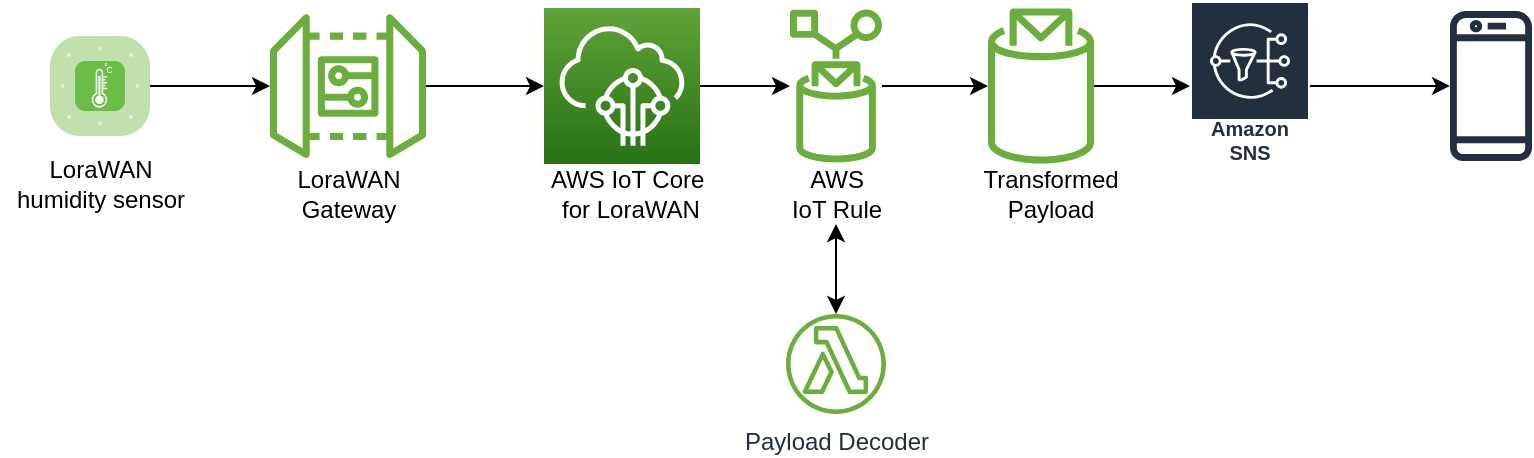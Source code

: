 <mxfile version="15.5.6" type="device"><diagram id="AFhJk1Z12_l0paP1t68Z" name="Page-1"><mxGraphModel dx="1113" dy="449" grid="1" gridSize="10" guides="1" tooltips="1" connect="1" arrows="1" fold="1" page="1" pageScale="1" pageWidth="583" pageHeight="827" math="0" shadow="0"><root><mxCell id="0"/><mxCell id="1" parent="0"/><mxCell id="7V9IqTbgMvWLC0ZeTxu6-16" style="edgeStyle=orthogonalEdgeStyle;rounded=0;orthogonalLoop=1;jettySize=auto;html=1;" edge="1" parent="1" source="7V9IqTbgMvWLC0ZeTxu6-1" target="7V9IqTbgMvWLC0ZeTxu6-5"><mxGeometry relative="1" as="geometry"/></mxCell><mxCell id="7V9IqTbgMvWLC0ZeTxu6-1" value="" style="sketch=0;outlineConnect=0;fontColor=#232F3E;gradientColor=none;fillColor=#6CAE3E;strokeColor=none;dashed=0;verticalLabelPosition=bottom;verticalAlign=top;align=center;html=1;fontSize=12;fontStyle=0;aspect=fixed;pointerEvents=1;shape=mxgraph.aws4.iot_device_gateway;" vertex="1" parent="1"><mxGeometry x="-120" y="77" width="78" height="78" as="geometry"/></mxCell><mxCell id="7V9IqTbgMvWLC0ZeTxu6-15" style="edgeStyle=orthogonalEdgeStyle;rounded=0;orthogonalLoop=1;jettySize=auto;html=1;" edge="1" parent="1" source="7V9IqTbgMvWLC0ZeTxu6-3" target="7V9IqTbgMvWLC0ZeTxu6-1"><mxGeometry relative="1" as="geometry"/></mxCell><mxCell id="7V9IqTbgMvWLC0ZeTxu6-3" value="" style="verticalLabelPosition=bottom;sketch=0;html=1;fillColor=#6ABD46;strokeColor=#ffffff;verticalAlign=top;align=center;points=[[0.085,0.085,0],[0.915,0.085,0],[0.915,0.915,0],[0.085,0.915,0],[0.25,0,0],[0.5,0,0],[0.75,0,0],[1,0.25,0],[1,0.5,0],[1,0.75,0],[0.75,1,0],[0.5,1,0],[0.25,1,0],[0,0.75,0],[0,0.5,0],[0,0.25,0]];pointerEvents=1;shape=mxgraph.cisco_safe.compositeIcon;bgIcon=mxgraph.cisco_safe.architecture.generic_appliance;resIcon=mxgraph.cisco_safe.architecture.sensor;" vertex="1" parent="1"><mxGeometry x="-230" y="91" width="50" height="50" as="geometry"/></mxCell><mxCell id="7V9IqTbgMvWLC0ZeTxu6-4" value="LoraWAN &lt;br&gt;humidity sensor" style="text;html=1;align=center;verticalAlign=middle;resizable=0;points=[];autosize=1;strokeColor=none;fillColor=none;" vertex="1" parent="1"><mxGeometry x="-255" y="150" width="100" height="30" as="geometry"/></mxCell><mxCell id="7V9IqTbgMvWLC0ZeTxu6-17" style="edgeStyle=orthogonalEdgeStyle;rounded=0;orthogonalLoop=1;jettySize=auto;html=1;" edge="1" parent="1" source="7V9IqTbgMvWLC0ZeTxu6-5" target="7V9IqTbgMvWLC0ZeTxu6-8"><mxGeometry relative="1" as="geometry"/></mxCell><mxCell id="7V9IqTbgMvWLC0ZeTxu6-5" value="" style="sketch=0;points=[[0,0,0],[0.25,0,0],[0.5,0,0],[0.75,0,0],[1,0,0],[0,1,0],[0.25,1,0],[0.5,1,0],[0.75,1,0],[1,1,0],[0,0.25,0],[0,0.5,0],[0,0.75,0],[1,0.25,0],[1,0.5,0],[1,0.75,0]];outlineConnect=0;fontColor=#232F3E;gradientColor=#60A337;gradientDirection=north;fillColor=#277116;strokeColor=#ffffff;dashed=0;verticalLabelPosition=bottom;verticalAlign=top;align=center;html=1;fontSize=12;fontStyle=0;aspect=fixed;shape=mxgraph.aws4.resourceIcon;resIcon=mxgraph.aws4.iot_core;" vertex="1" parent="1"><mxGeometry x="17" y="77" width="78" height="78" as="geometry"/></mxCell><mxCell id="7V9IqTbgMvWLC0ZeTxu6-6" value="LoraWAN &lt;br&gt;Gateway" style="text;html=1;align=center;verticalAlign=middle;resizable=0;points=[];autosize=1;strokeColor=none;fillColor=none;" vertex="1" parent="1"><mxGeometry x="-116" y="155" width="70" height="30" as="geometry"/></mxCell><mxCell id="7V9IqTbgMvWLC0ZeTxu6-7" value="AWS IoT Core&amp;nbsp;&lt;br&gt;for LoraWAN" style="text;html=1;align=center;verticalAlign=middle;resizable=0;points=[];autosize=1;strokeColor=none;fillColor=none;" vertex="1" parent="1"><mxGeometry x="10" y="155" width="100" height="30" as="geometry"/></mxCell><mxCell id="7V9IqTbgMvWLC0ZeTxu6-19" style="edgeStyle=orthogonalEdgeStyle;rounded=0;orthogonalLoop=1;jettySize=auto;html=1;" edge="1" parent="1" source="7V9IqTbgMvWLC0ZeTxu6-8" target="7V9IqTbgMvWLC0ZeTxu6-11"><mxGeometry relative="1" as="geometry"/></mxCell><mxCell id="7V9IqTbgMvWLC0ZeTxu6-8" value="" style="sketch=0;outlineConnect=0;fontColor=#232F3E;gradientColor=none;fillColor=#6CAE3E;strokeColor=none;dashed=0;verticalLabelPosition=bottom;verticalAlign=top;align=center;html=1;fontSize=12;fontStyle=0;aspect=fixed;pointerEvents=1;shape=mxgraph.aws4.rule;" vertex="1" parent="1"><mxGeometry x="140" y="77" width="46" height="78" as="geometry"/></mxCell><mxCell id="7V9IqTbgMvWLC0ZeTxu6-18" style="edgeStyle=orthogonalEdgeStyle;rounded=0;orthogonalLoop=1;jettySize=auto;html=1;startArrow=classic;startFill=1;" edge="1" parent="1" source="7V9IqTbgMvWLC0ZeTxu6-9" target="7V9IqTbgMvWLC0ZeTxu6-10"><mxGeometry relative="1" as="geometry"/></mxCell><mxCell id="7V9IqTbgMvWLC0ZeTxu6-9" value="AWS &lt;br&gt;IoT Rule" style="text;html=1;align=center;verticalAlign=middle;resizable=0;points=[];autosize=1;strokeColor=none;fillColor=none;" vertex="1" parent="1"><mxGeometry x="133" y="155" width="60" height="30" as="geometry"/></mxCell><mxCell id="7V9IqTbgMvWLC0ZeTxu6-10" value="Payload Decoder" style="sketch=0;outlineConnect=0;fontColor=#232F3E;gradientColor=none;fillColor=#6CAE3E;strokeColor=none;dashed=0;verticalLabelPosition=bottom;verticalAlign=top;align=center;html=1;fontSize=12;fontStyle=0;aspect=fixed;pointerEvents=1;shape=mxgraph.aws4.lambda_function;" vertex="1" parent="1"><mxGeometry x="138" y="230" width="50" height="50" as="geometry"/></mxCell><mxCell id="7V9IqTbgMvWLC0ZeTxu6-20" style="edgeStyle=orthogonalEdgeStyle;rounded=0;orthogonalLoop=1;jettySize=auto;html=1;" edge="1" parent="1" source="7V9IqTbgMvWLC0ZeTxu6-11" target="7V9IqTbgMvWLC0ZeTxu6-13"><mxGeometry relative="1" as="geometry"/></mxCell><mxCell id="7V9IqTbgMvWLC0ZeTxu6-11" value="" style="sketch=0;outlineConnect=0;fontColor=#232F3E;gradientColor=none;fillColor=#6CAE3E;strokeColor=none;dashed=0;verticalLabelPosition=bottom;verticalAlign=top;align=center;html=1;fontSize=12;fontStyle=0;aspect=fixed;pointerEvents=1;shape=mxgraph.aws4.topic_2;" vertex="1" parent="1"><mxGeometry x="239" y="77" width="53" height="78" as="geometry"/></mxCell><mxCell id="7V9IqTbgMvWLC0ZeTxu6-12" value="Transformed &lt;br&gt;Payload" style="text;html=1;align=center;verticalAlign=middle;resizable=0;points=[];autosize=1;strokeColor=none;fillColor=none;" vertex="1" parent="1"><mxGeometry x="230" y="155" width="80" height="30" as="geometry"/></mxCell><mxCell id="7V9IqTbgMvWLC0ZeTxu6-21" style="edgeStyle=orthogonalEdgeStyle;rounded=0;orthogonalLoop=1;jettySize=auto;html=1;" edge="1" parent="1" source="7V9IqTbgMvWLC0ZeTxu6-13" target="7V9IqTbgMvWLC0ZeTxu6-14"><mxGeometry relative="1" as="geometry"/></mxCell><mxCell id="7V9IqTbgMvWLC0ZeTxu6-13" value="Amazon SNS" style="sketch=0;outlineConnect=0;fontColor=#232F3E;gradientColor=none;strokeColor=#ffffff;fillColor=#232F3E;dashed=0;verticalLabelPosition=middle;verticalAlign=bottom;align=center;html=1;whiteSpace=wrap;fontSize=10;fontStyle=1;spacing=3;shape=mxgraph.aws4.productIcon;prIcon=mxgraph.aws4.sns;" vertex="1" parent="1"><mxGeometry x="340" y="73.5" width="60" height="85" as="geometry"/></mxCell><mxCell id="7V9IqTbgMvWLC0ZeTxu6-14" value="" style="sketch=0;outlineConnect=0;fontColor=#232F3E;gradientColor=none;fillColor=#232F3E;strokeColor=none;dashed=0;verticalLabelPosition=bottom;verticalAlign=top;align=center;html=1;fontSize=12;fontStyle=0;aspect=fixed;pointerEvents=1;shape=mxgraph.aws4.mobile_client;" vertex="1" parent="1"><mxGeometry x="470" y="77" width="41" height="78" as="geometry"/></mxCell></root></mxGraphModel></diagram></mxfile>